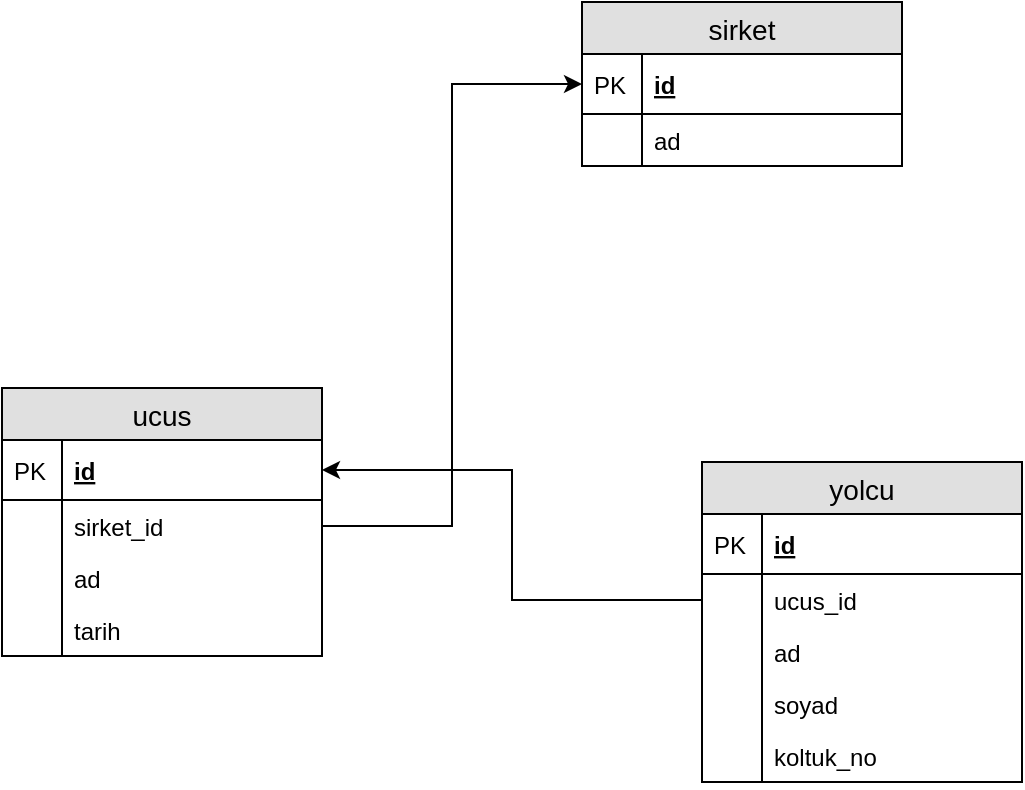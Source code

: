<mxfile version="12.3.2" type="device" pages="1"><diagram id="RkfiXL-IVScJARqaHOQY" name="Page-1"><mxGraphModel dx="1086" dy="816" grid="1" gridSize="10" guides="1" tooltips="1" connect="1" arrows="1" fold="1" page="1" pageScale="1" pageWidth="1169" pageHeight="1654" math="0" shadow="0"><root><mxCell id="0"/><mxCell id="1" parent="0"/><mxCell id="MEgQgMvw9o6US3DtGKaU-1" value="ucus" style="swimlane;fontStyle=0;childLayout=stackLayout;horizontal=1;startSize=26;fillColor=#e0e0e0;horizontalStack=0;resizeParent=1;resizeParentMax=0;resizeLast=0;collapsible=1;marginBottom=0;swimlaneFillColor=#ffffff;align=center;fontSize=14;" parent="1" vertex="1"><mxGeometry x="90" y="253" width="160" height="134" as="geometry"/></mxCell><mxCell id="MEgQgMvw9o6US3DtGKaU-2" value="id" style="shape=partialRectangle;top=0;left=0;right=0;bottom=1;align=left;verticalAlign=middle;fillColor=none;spacingLeft=34;spacingRight=4;overflow=hidden;rotatable=0;points=[[0,0.5],[1,0.5]];portConstraint=eastwest;dropTarget=0;fontStyle=5;fontSize=12;" parent="MEgQgMvw9o6US3DtGKaU-1" vertex="1"><mxGeometry y="26" width="160" height="30" as="geometry"/></mxCell><mxCell id="MEgQgMvw9o6US3DtGKaU-3" value="PK" style="shape=partialRectangle;top=0;left=0;bottom=0;fillColor=none;align=left;verticalAlign=middle;spacingLeft=4;spacingRight=4;overflow=hidden;rotatable=0;points=[];portConstraint=eastwest;part=1;fontSize=12;" parent="MEgQgMvw9o6US3DtGKaU-2" vertex="1" connectable="0"><mxGeometry width="30" height="30" as="geometry"/></mxCell><mxCell id="MEgQgMvw9o6US3DtGKaU-4" value="sirket_id" style="shape=partialRectangle;top=0;left=0;right=0;bottom=0;align=left;verticalAlign=top;fillColor=none;spacingLeft=34;spacingRight=4;overflow=hidden;rotatable=0;points=[[0,0.5],[1,0.5]];portConstraint=eastwest;dropTarget=0;fontSize=12;" parent="MEgQgMvw9o6US3DtGKaU-1" vertex="1"><mxGeometry y="56" width="160" height="26" as="geometry"/></mxCell><mxCell id="MEgQgMvw9o6US3DtGKaU-5" value="" style="shape=partialRectangle;top=0;left=0;bottom=0;fillColor=none;align=left;verticalAlign=top;spacingLeft=4;spacingRight=4;overflow=hidden;rotatable=0;points=[];portConstraint=eastwest;part=1;fontSize=12;" parent="MEgQgMvw9o6US3DtGKaU-4" vertex="1" connectable="0"><mxGeometry width="30" height="26" as="geometry"/></mxCell><mxCell id="MEgQgMvw9o6US3DtGKaU-23" value="ad" style="shape=partialRectangle;top=0;left=0;right=0;bottom=0;align=left;verticalAlign=top;fillColor=none;spacingLeft=34;spacingRight=4;overflow=hidden;rotatable=0;points=[[0,0.5],[1,0.5]];portConstraint=eastwest;dropTarget=0;fontSize=12;" parent="MEgQgMvw9o6US3DtGKaU-1" vertex="1"><mxGeometry y="82" width="160" height="26" as="geometry"/></mxCell><mxCell id="MEgQgMvw9o6US3DtGKaU-24" value="" style="shape=partialRectangle;top=0;left=0;bottom=0;fillColor=none;align=left;verticalAlign=top;spacingLeft=4;spacingRight=4;overflow=hidden;rotatable=0;points=[];portConstraint=eastwest;part=1;fontSize=12;" parent="MEgQgMvw9o6US3DtGKaU-23" vertex="1" connectable="0"><mxGeometry width="30" height="26" as="geometry"/></mxCell><mxCell id="MEgQgMvw9o6US3DtGKaU-6" value="tarih" style="shape=partialRectangle;top=0;left=0;right=0;bottom=0;align=left;verticalAlign=top;fillColor=none;spacingLeft=34;spacingRight=4;overflow=hidden;rotatable=0;points=[[0,0.5],[1,0.5]];portConstraint=eastwest;dropTarget=0;fontSize=12;" parent="MEgQgMvw9o6US3DtGKaU-1" vertex="1"><mxGeometry y="108" width="160" height="26" as="geometry"/></mxCell><mxCell id="MEgQgMvw9o6US3DtGKaU-7" value="" style="shape=partialRectangle;top=0;left=0;bottom=0;fillColor=none;align=left;verticalAlign=top;spacingLeft=4;spacingRight=4;overflow=hidden;rotatable=0;points=[];portConstraint=eastwest;part=1;fontSize=12;" parent="MEgQgMvw9o6US3DtGKaU-6" vertex="1" connectable="0"><mxGeometry width="30" height="26" as="geometry"/></mxCell><mxCell id="MEgQgMvw9o6US3DtGKaU-12" value="yolcu" style="swimlane;fontStyle=0;childLayout=stackLayout;horizontal=1;startSize=26;fillColor=#e0e0e0;horizontalStack=0;resizeParent=1;resizeParentMax=0;resizeLast=0;collapsible=1;marginBottom=0;swimlaneFillColor=#ffffff;align=center;fontSize=14;" parent="1" vertex="1"><mxGeometry x="440" y="290" width="160" height="160" as="geometry"/></mxCell><mxCell id="MEgQgMvw9o6US3DtGKaU-13" value="id" style="shape=partialRectangle;top=0;left=0;right=0;bottom=1;align=left;verticalAlign=middle;fillColor=none;spacingLeft=34;spacingRight=4;overflow=hidden;rotatable=0;points=[[0,0.5],[1,0.5]];portConstraint=eastwest;dropTarget=0;fontStyle=5;fontSize=12;" parent="MEgQgMvw9o6US3DtGKaU-12" vertex="1"><mxGeometry y="26" width="160" height="30" as="geometry"/></mxCell><mxCell id="MEgQgMvw9o6US3DtGKaU-14" value="PK" style="shape=partialRectangle;top=0;left=0;bottom=0;fillColor=none;align=left;verticalAlign=middle;spacingLeft=4;spacingRight=4;overflow=hidden;rotatable=0;points=[];portConstraint=eastwest;part=1;fontSize=12;" parent="MEgQgMvw9o6US3DtGKaU-13" vertex="1" connectable="0"><mxGeometry width="30" height="30" as="geometry"/></mxCell><mxCell id="MEgQgMvw9o6US3DtGKaU-15" value="ucus_id" style="shape=partialRectangle;top=0;left=0;right=0;bottom=0;align=left;verticalAlign=top;fillColor=none;spacingLeft=34;spacingRight=4;overflow=hidden;rotatable=0;points=[[0,0.5],[1,0.5]];portConstraint=eastwest;dropTarget=0;fontSize=12;" parent="MEgQgMvw9o6US3DtGKaU-12" vertex="1"><mxGeometry y="56" width="160" height="26" as="geometry"/></mxCell><mxCell id="MEgQgMvw9o6US3DtGKaU-16" value="" style="shape=partialRectangle;top=0;left=0;bottom=0;fillColor=none;align=left;verticalAlign=top;spacingLeft=4;spacingRight=4;overflow=hidden;rotatable=0;points=[];portConstraint=eastwest;part=1;fontSize=12;" parent="MEgQgMvw9o6US3DtGKaU-15" vertex="1" connectable="0"><mxGeometry width="30" height="26" as="geometry"/></mxCell><mxCell id="MEgQgMvw9o6US3DtGKaU-17" value="ad" style="shape=partialRectangle;top=0;left=0;right=0;bottom=0;align=left;verticalAlign=top;fillColor=none;spacingLeft=34;spacingRight=4;overflow=hidden;rotatable=0;points=[[0,0.5],[1,0.5]];portConstraint=eastwest;dropTarget=0;fontSize=12;" parent="MEgQgMvw9o6US3DtGKaU-12" vertex="1"><mxGeometry y="82" width="160" height="26" as="geometry"/></mxCell><mxCell id="MEgQgMvw9o6US3DtGKaU-18" value="" style="shape=partialRectangle;top=0;left=0;bottom=0;fillColor=none;align=left;verticalAlign=top;spacingLeft=4;spacingRight=4;overflow=hidden;rotatable=0;points=[];portConstraint=eastwest;part=1;fontSize=12;" parent="MEgQgMvw9o6US3DtGKaU-17" vertex="1" connectable="0"><mxGeometry width="30" height="26" as="geometry"/></mxCell><mxCell id="MEgQgMvw9o6US3DtGKaU-19" value="soyad" style="shape=partialRectangle;top=0;left=0;right=0;bottom=0;align=left;verticalAlign=top;fillColor=none;spacingLeft=34;spacingRight=4;overflow=hidden;rotatable=0;points=[[0,0.5],[1,0.5]];portConstraint=eastwest;dropTarget=0;fontSize=12;" parent="MEgQgMvw9o6US3DtGKaU-12" vertex="1"><mxGeometry y="108" width="160" height="26" as="geometry"/></mxCell><mxCell id="MEgQgMvw9o6US3DtGKaU-20" value="" style="shape=partialRectangle;top=0;left=0;bottom=0;fillColor=none;align=left;verticalAlign=top;spacingLeft=4;spacingRight=4;overflow=hidden;rotatable=0;points=[];portConstraint=eastwest;part=1;fontSize=12;" parent="MEgQgMvw9o6US3DtGKaU-19" vertex="1" connectable="0"><mxGeometry width="30" height="26" as="geometry"/></mxCell><mxCell id="MEgQgMvw9o6US3DtGKaU-33" value="koltuk_no" style="shape=partialRectangle;top=0;left=0;right=0;bottom=0;align=left;verticalAlign=top;fillColor=none;spacingLeft=34;spacingRight=4;overflow=hidden;rotatable=0;points=[[0,0.5],[1,0.5]];portConstraint=eastwest;dropTarget=0;fontSize=12;" parent="MEgQgMvw9o6US3DtGKaU-12" vertex="1"><mxGeometry y="134" width="160" height="26" as="geometry"/></mxCell><mxCell id="MEgQgMvw9o6US3DtGKaU-34" value="" style="shape=partialRectangle;top=0;left=0;bottom=0;fillColor=none;align=left;verticalAlign=top;spacingLeft=4;spacingRight=4;overflow=hidden;rotatable=0;points=[];portConstraint=eastwest;part=1;fontSize=12;" parent="MEgQgMvw9o6US3DtGKaU-33" vertex="1" connectable="0"><mxGeometry width="30" height="26" as="geometry"/></mxCell><mxCell id="MEgQgMvw9o6US3DtGKaU-25" value="sirket" style="swimlane;fontStyle=0;childLayout=stackLayout;horizontal=1;startSize=26;fillColor=#e0e0e0;horizontalStack=0;resizeParent=1;resizeParentMax=0;resizeLast=0;collapsible=1;marginBottom=0;swimlaneFillColor=#ffffff;align=center;fontSize=14;" parent="1" vertex="1"><mxGeometry x="380" y="60" width="160" height="82" as="geometry"/></mxCell><mxCell id="MEgQgMvw9o6US3DtGKaU-26" value="id" style="shape=partialRectangle;top=0;left=0;right=0;bottom=1;align=left;verticalAlign=middle;fillColor=none;spacingLeft=34;spacingRight=4;overflow=hidden;rotatable=0;points=[[0,0.5],[1,0.5]];portConstraint=eastwest;dropTarget=0;fontStyle=5;fontSize=12;" parent="MEgQgMvw9o6US3DtGKaU-25" vertex="1"><mxGeometry y="26" width="160" height="30" as="geometry"/></mxCell><mxCell id="MEgQgMvw9o6US3DtGKaU-27" value="PK" style="shape=partialRectangle;top=0;left=0;bottom=0;fillColor=none;align=left;verticalAlign=middle;spacingLeft=4;spacingRight=4;overflow=hidden;rotatable=0;points=[];portConstraint=eastwest;part=1;fontSize=12;" parent="MEgQgMvw9o6US3DtGKaU-26" vertex="1" connectable="0"><mxGeometry width="30" height="30" as="geometry"/></mxCell><mxCell id="MEgQgMvw9o6US3DtGKaU-28" value="ad" style="shape=partialRectangle;top=0;left=0;right=0;bottom=0;align=left;verticalAlign=top;fillColor=none;spacingLeft=34;spacingRight=4;overflow=hidden;rotatable=0;points=[[0,0.5],[1,0.5]];portConstraint=eastwest;dropTarget=0;fontSize=12;" parent="MEgQgMvw9o6US3DtGKaU-25" vertex="1"><mxGeometry y="56" width="160" height="26" as="geometry"/></mxCell><mxCell id="MEgQgMvw9o6US3DtGKaU-29" value="" style="shape=partialRectangle;top=0;left=0;bottom=0;fillColor=none;align=left;verticalAlign=top;spacingLeft=4;spacingRight=4;overflow=hidden;rotatable=0;points=[];portConstraint=eastwest;part=1;fontSize=12;" parent="MEgQgMvw9o6US3DtGKaU-28" vertex="1" connectable="0"><mxGeometry width="30" height="26" as="geometry"/></mxCell><mxCell id="MEgQgMvw9o6US3DtGKaU-36" style="edgeStyle=orthogonalEdgeStyle;rounded=0;orthogonalLoop=1;jettySize=auto;html=1;entryX=0;entryY=0.5;entryDx=0;entryDy=0;" parent="1" source="MEgQgMvw9o6US3DtGKaU-4" target="MEgQgMvw9o6US3DtGKaU-26" edge="1"><mxGeometry relative="1" as="geometry"/></mxCell><mxCell id="MEgQgMvw9o6US3DtGKaU-37" style="edgeStyle=orthogonalEdgeStyle;rounded=0;orthogonalLoop=1;jettySize=auto;html=1;entryX=1;entryY=0.5;entryDx=0;entryDy=0;" parent="1" source="MEgQgMvw9o6US3DtGKaU-15" target="MEgQgMvw9o6US3DtGKaU-2" edge="1"><mxGeometry relative="1" as="geometry"/></mxCell></root></mxGraphModel></diagram></mxfile>